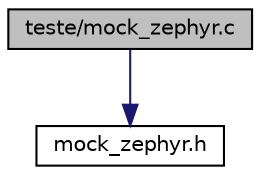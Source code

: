 digraph "teste/mock_zephyr.c"
{
 // LATEX_PDF_SIZE
  edge [fontname="Helvetica",fontsize="10",labelfontname="Helvetica",labelfontsize="10"];
  node [fontname="Helvetica",fontsize="10",shape=record];
  Node1 [label="teste/mock_zephyr.c",height=0.2,width=0.4,color="black", fillcolor="grey75", style="filled", fontcolor="black",tooltip="Ficheiro de simulação do Zephyr RTOS para testes unitários."];
  Node1 -> Node2 [color="midnightblue",fontsize="10",style="solid",fontname="Helvetica"];
  Node2 [label="mock_zephyr.h",height=0.2,width=0.4,color="black", fillcolor="white", style="filled",URL="$mock__zephyr_8h.html",tooltip="Cabeçalho para simulação do Zephyr RTOS em testes unitários."];
}
